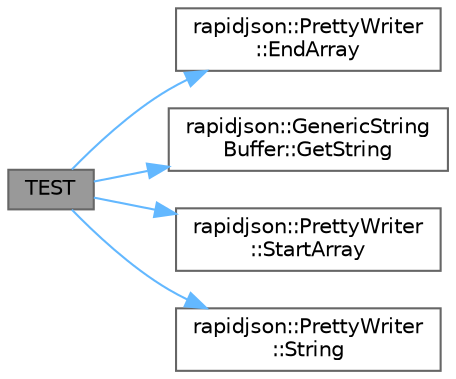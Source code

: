 digraph "TEST"
{
 // LATEX_PDF_SIZE
  bgcolor="transparent";
  edge [fontname=Helvetica,fontsize=10,labelfontname=Helvetica,labelfontsize=10];
  node [fontname=Helvetica,fontsize=10,shape=box,height=0.2,width=0.4];
  rankdir="LR";
  Node1 [id="Node000001",label="TEST",height=0.2,width=0.4,color="gray40", fillcolor="grey60", style="filled", fontcolor="black",tooltip=" "];
  Node1 -> Node2 [id="edge1_Node000001_Node000002",color="steelblue1",style="solid",tooltip=" "];
  Node2 [id="Node000002",label="rapidjson::PrettyWriter\l::EndArray",height=0.2,width=0.4,color="grey40", fillcolor="white", style="filled",URL="$classrapidjson_1_1_pretty_writer.html#a6c8958810f5cd764de9a8fbe6fb63095",tooltip=" "];
  Node1 -> Node3 [id="edge2_Node000001_Node000003",color="steelblue1",style="solid",tooltip=" "];
  Node3 [id="Node000003",label="rapidjson::GenericString\lBuffer::GetString",height=0.2,width=0.4,color="grey40", fillcolor="white", style="filled",URL="$classrapidjson_1_1_generic_string_buffer.html#a138330b64d530a2c35f702d4e207ac2f",tooltip=" "];
  Node1 -> Node4 [id="edge3_Node000001_Node000004",color="steelblue1",style="solid",tooltip=" "];
  Node4 [id="Node000004",label="rapidjson::PrettyWriter\l::StartArray",height=0.2,width=0.4,color="grey40", fillcolor="white", style="filled",URL="$classrapidjson_1_1_pretty_writer.html#ad12f40eaec2b43158cee716dbd88c393",tooltip=" "];
  Node1 -> Node5 [id="edge4_Node000001_Node000005",color="steelblue1",style="solid",tooltip=" "];
  Node5 [id="Node000005",label="rapidjson::PrettyWriter\l::String",height=0.2,width=0.4,color="grey40", fillcolor="white", style="filled",URL="$classrapidjson_1_1_pretty_writer.html#af3c6ad244ef86efafa62ff3b3dd8e25b",tooltip=" "];
}
